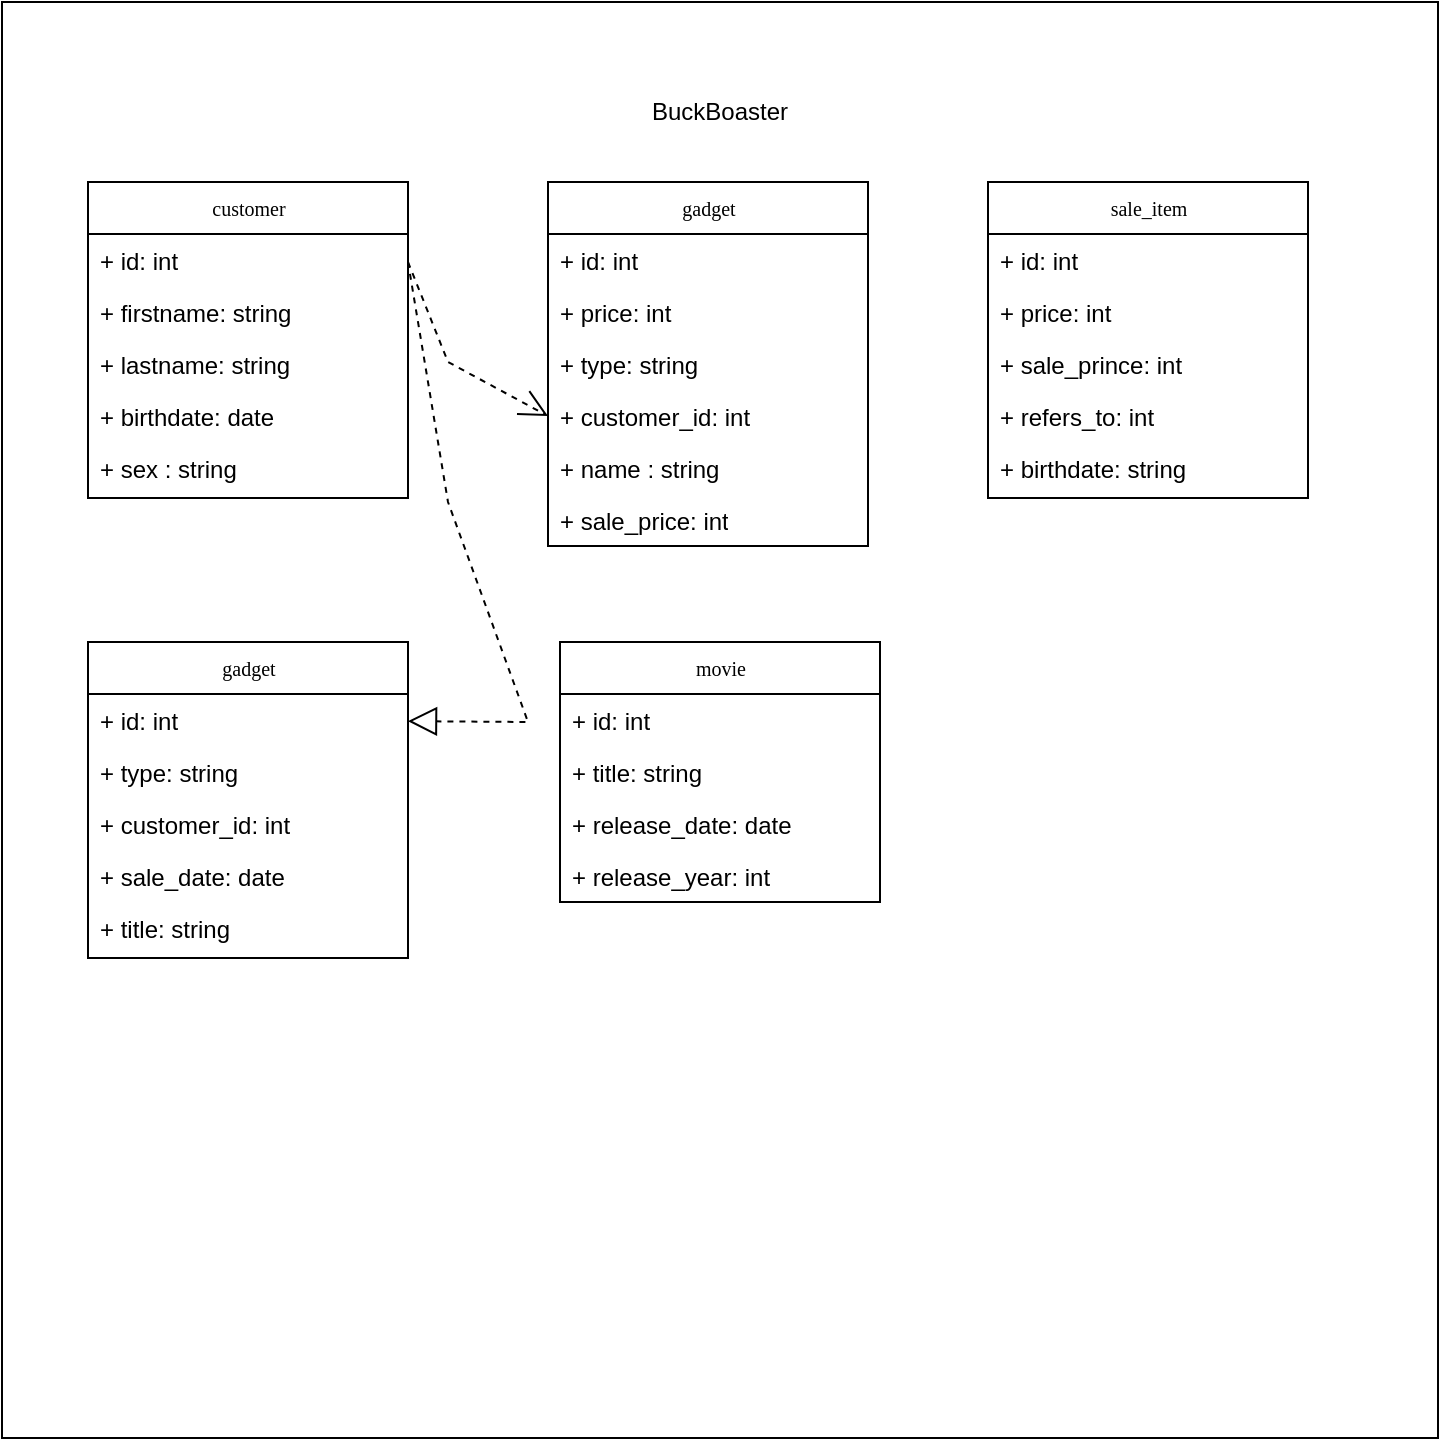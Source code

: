 <mxfile version="21.0.10" type="device"><diagram name="Page-1" id="c4acf3e9-155e-7222-9cf6-157b1a14988f"><mxGraphModel dx="1399" dy="746" grid="1" gridSize="10" guides="1" tooltips="1" connect="1" arrows="1" fold="1" page="1" pageScale="1" pageWidth="850" pageHeight="1100" background="none" math="0" shadow="0"><root><mxCell id="0"/><mxCell id="1" parent="0"/><mxCell id="f-GRPvfMUdxl_I33RB33-9" value="" style="whiteSpace=wrap;html=1;aspect=fixed;" parent="1" vertex="1"><mxGeometry x="37" y="40" width="718" height="718" as="geometry"/></mxCell><mxCell id="f-GRPvfMUdxl_I33RB33-3" value="customer" style="swimlane;html=1;fontStyle=0;childLayout=stackLayout;horizontal=1;startSize=26;fillColor=none;horizontalStack=0;resizeParent=1;resizeLast=0;collapsible=1;marginBottom=0;swimlaneFillColor=#ffffff;rounded=0;shadow=0;comic=0;labelBackgroundColor=none;strokeWidth=1;fontFamily=Verdana;fontSize=10;align=center;" parent="1" vertex="1"><mxGeometry x="80" y="130" width="160" height="158" as="geometry"/></mxCell><mxCell id="f-GRPvfMUdxl_I33RB33-4" value="+ id: int" style="text;html=1;strokeColor=none;fillColor=none;align=left;verticalAlign=top;spacingLeft=4;spacingRight=4;whiteSpace=wrap;overflow=hidden;rotatable=0;points=[[0,0.5],[1,0.5]];portConstraint=eastwest;" parent="f-GRPvfMUdxl_I33RB33-3" vertex="1"><mxGeometry y="26" width="160" height="26" as="geometry"/></mxCell><mxCell id="f-GRPvfMUdxl_I33RB33-19" value="" style="endArrow=open;endSize=12;dashed=1;html=1;rounded=0;" parent="f-GRPvfMUdxl_I33RB33-3" target="f-GRPvfMUdxl_I33RB33-14" edge="1"><mxGeometry width="160" relative="1" as="geometry"><mxPoint x="160" y="40" as="sourcePoint"/><mxPoint x="320" y="40" as="targetPoint"/><Array as="points"><mxPoint x="180" y="90"/><mxPoint x="230" y="117"/></Array></mxGeometry></mxCell><mxCell id="f-GRPvfMUdxl_I33RB33-5" value="+ firstname: string" style="text;html=1;strokeColor=none;fillColor=none;align=left;verticalAlign=top;spacingLeft=4;spacingRight=4;whiteSpace=wrap;overflow=hidden;rotatable=0;points=[[0,0.5],[1,0.5]];portConstraint=eastwest;" parent="f-GRPvfMUdxl_I33RB33-3" vertex="1"><mxGeometry y="52" width="160" height="26" as="geometry"/></mxCell><mxCell id="f-GRPvfMUdxl_I33RB33-6" value="+ lastname: string" style="text;html=1;strokeColor=none;fillColor=none;align=left;verticalAlign=top;spacingLeft=4;spacingRight=4;whiteSpace=wrap;overflow=hidden;rotatable=0;points=[[0,0.5],[1,0.5]];portConstraint=eastwest;" parent="f-GRPvfMUdxl_I33RB33-3" vertex="1"><mxGeometry y="78" width="160" height="26" as="geometry"/></mxCell><mxCell id="f-GRPvfMUdxl_I33RB33-7" value="+ birthdate: date" style="text;html=1;strokeColor=none;fillColor=none;align=left;verticalAlign=top;spacingLeft=4;spacingRight=4;whiteSpace=wrap;overflow=hidden;rotatable=0;points=[[0,0.5],[1,0.5]];portConstraint=eastwest;" parent="f-GRPvfMUdxl_I33RB33-3" vertex="1"><mxGeometry y="104" width="160" height="26" as="geometry"/></mxCell><mxCell id="f-GRPvfMUdxl_I33RB33-8" value="+ sex : string" style="text;html=1;strokeColor=none;fillColor=none;align=left;verticalAlign=top;spacingLeft=4;spacingRight=4;whiteSpace=wrap;overflow=hidden;rotatable=0;points=[[0,0.5],[1,0.5]];portConstraint=eastwest;" parent="f-GRPvfMUdxl_I33RB33-3" vertex="1"><mxGeometry y="130" width="160" height="26" as="geometry"/></mxCell><mxCell id="f-GRPvfMUdxl_I33RB33-10" value="gadget" style="swimlane;html=1;fontStyle=0;childLayout=stackLayout;horizontal=1;startSize=26;fillColor=none;horizontalStack=0;resizeParent=1;resizeLast=0;collapsible=1;marginBottom=0;swimlaneFillColor=#ffffff;rounded=0;shadow=0;comic=0;labelBackgroundColor=none;strokeWidth=1;fontFamily=Verdana;fontSize=10;align=center;" parent="1" vertex="1"><mxGeometry x="310" y="130" width="160" height="182" as="geometry"/></mxCell><mxCell id="f-GRPvfMUdxl_I33RB33-11" value="+ id: int" style="text;html=1;strokeColor=none;fillColor=none;align=left;verticalAlign=top;spacingLeft=4;spacingRight=4;whiteSpace=wrap;overflow=hidden;rotatable=0;points=[[0,0.5],[1,0.5]];portConstraint=eastwest;" parent="f-GRPvfMUdxl_I33RB33-10" vertex="1"><mxGeometry y="26" width="160" height="26" as="geometry"/></mxCell><mxCell id="f-GRPvfMUdxl_I33RB33-12" value="+ price: int" style="text;html=1;strokeColor=none;fillColor=none;align=left;verticalAlign=top;spacingLeft=4;spacingRight=4;whiteSpace=wrap;overflow=hidden;rotatable=0;points=[[0,0.5],[1,0.5]];portConstraint=eastwest;" parent="f-GRPvfMUdxl_I33RB33-10" vertex="1"><mxGeometry y="52" width="160" height="26" as="geometry"/></mxCell><mxCell id="f-GRPvfMUdxl_I33RB33-13" value="+ type: string" style="text;html=1;strokeColor=none;fillColor=none;align=left;verticalAlign=top;spacingLeft=4;spacingRight=4;whiteSpace=wrap;overflow=hidden;rotatable=0;points=[[0,0.5],[1,0.5]];portConstraint=eastwest;" parent="f-GRPvfMUdxl_I33RB33-10" vertex="1"><mxGeometry y="78" width="160" height="26" as="geometry"/></mxCell><mxCell id="f-GRPvfMUdxl_I33RB33-14" value="+ customer_id: int" style="text;html=1;strokeColor=none;fillColor=none;align=left;verticalAlign=top;spacingLeft=4;spacingRight=4;whiteSpace=wrap;overflow=hidden;rotatable=0;points=[[0,0.5],[1,0.5]];portConstraint=eastwest;" parent="f-GRPvfMUdxl_I33RB33-10" vertex="1"><mxGeometry y="104" width="160" height="26" as="geometry"/></mxCell><mxCell id="f-GRPvfMUdxl_I33RB33-15" value="+ name : string" style="text;html=1;strokeColor=none;fillColor=none;align=left;verticalAlign=top;spacingLeft=4;spacingRight=4;whiteSpace=wrap;overflow=hidden;rotatable=0;points=[[0,0.5],[1,0.5]];portConstraint=eastwest;" parent="f-GRPvfMUdxl_I33RB33-10" vertex="1"><mxGeometry y="130" width="160" height="26" as="geometry"/></mxCell><mxCell id="f-GRPvfMUdxl_I33RB33-27" value="+ sale_price: int" style="text;html=1;strokeColor=none;fillColor=none;align=left;verticalAlign=top;spacingLeft=4;spacingRight=4;whiteSpace=wrap;overflow=hidden;rotatable=0;points=[[0,0.5],[1,0.5]];portConstraint=eastwest;" parent="f-GRPvfMUdxl_I33RB33-10" vertex="1"><mxGeometry y="156" width="160" height="26" as="geometry"/></mxCell><mxCell id="f-GRPvfMUdxl_I33RB33-16" value="BuckBoaster" style="text;html=1;strokeColor=none;fillColor=none;align=center;verticalAlign=middle;whiteSpace=wrap;rounded=0;" parent="1" vertex="1"><mxGeometry x="366" y="80" width="60" height="30" as="geometry"/></mxCell><mxCell id="f-GRPvfMUdxl_I33RB33-20" value="sale_item" style="swimlane;html=1;fontStyle=0;childLayout=stackLayout;horizontal=1;startSize=26;fillColor=none;horizontalStack=0;resizeParent=1;resizeLast=0;collapsible=1;marginBottom=0;swimlaneFillColor=#ffffff;rounded=0;shadow=0;comic=0;labelBackgroundColor=none;strokeWidth=1;fontFamily=Verdana;fontSize=10;align=center;" parent="1" vertex="1"><mxGeometry x="530" y="130" width="160" height="158" as="geometry"/></mxCell><mxCell id="f-GRPvfMUdxl_I33RB33-21" value="+ id: int" style="text;html=1;strokeColor=none;fillColor=none;align=left;verticalAlign=top;spacingLeft=4;spacingRight=4;whiteSpace=wrap;overflow=hidden;rotatable=0;points=[[0,0.5],[1,0.5]];portConstraint=eastwest;" parent="f-GRPvfMUdxl_I33RB33-20" vertex="1"><mxGeometry y="26" width="160" height="26" as="geometry"/></mxCell><mxCell id="f-GRPvfMUdxl_I33RB33-23" value="+ price: int" style="text;html=1;strokeColor=none;fillColor=none;align=left;verticalAlign=top;spacingLeft=4;spacingRight=4;whiteSpace=wrap;overflow=hidden;rotatable=0;points=[[0,0.5],[1,0.5]];portConstraint=eastwest;" parent="f-GRPvfMUdxl_I33RB33-20" vertex="1"><mxGeometry y="52" width="160" height="26" as="geometry"/></mxCell><mxCell id="f-GRPvfMUdxl_I33RB33-26" value="+ sale_prince: int" style="text;html=1;strokeColor=none;fillColor=none;align=left;verticalAlign=top;spacingLeft=4;spacingRight=4;whiteSpace=wrap;overflow=hidden;rotatable=0;points=[[0,0.5],[1,0.5]];portConstraint=eastwest;" parent="f-GRPvfMUdxl_I33RB33-20" vertex="1"><mxGeometry y="78" width="160" height="26" as="geometry"/></mxCell><mxCell id="f-GRPvfMUdxl_I33RB33-24" value="+ refers_to: int" style="text;html=1;strokeColor=none;fillColor=none;align=left;verticalAlign=top;spacingLeft=4;spacingRight=4;whiteSpace=wrap;overflow=hidden;rotatable=0;points=[[0,0.5],[1,0.5]];portConstraint=eastwest;" parent="f-GRPvfMUdxl_I33RB33-20" vertex="1"><mxGeometry y="104" width="160" height="26" as="geometry"/></mxCell><mxCell id="f-GRPvfMUdxl_I33RB33-25" value="+ birthdate: string" style="text;html=1;strokeColor=none;fillColor=none;align=left;verticalAlign=top;spacingLeft=4;spacingRight=4;whiteSpace=wrap;overflow=hidden;rotatable=0;points=[[0,0.5],[1,0.5]];portConstraint=eastwest;" parent="f-GRPvfMUdxl_I33RB33-20" vertex="1"><mxGeometry y="130" width="160" height="26" as="geometry"/></mxCell><mxCell id="ZpfUNdvxAAHbH3EMbsVn-1" value="gadget" style="swimlane;html=1;fontStyle=0;childLayout=stackLayout;horizontal=1;startSize=26;fillColor=none;horizontalStack=0;resizeParent=1;resizeLast=0;collapsible=1;marginBottom=0;swimlaneFillColor=#ffffff;rounded=0;shadow=0;comic=0;labelBackgroundColor=none;strokeWidth=1;fontFamily=Verdana;fontSize=10;align=center;" vertex="1" parent="1"><mxGeometry x="80" y="360" width="160" height="158" as="geometry"/></mxCell><mxCell id="ZpfUNdvxAAHbH3EMbsVn-2" value="+ id: int" style="text;html=1;strokeColor=none;fillColor=none;align=left;verticalAlign=top;spacingLeft=4;spacingRight=4;whiteSpace=wrap;overflow=hidden;rotatable=0;points=[[0,0.5],[1,0.5]];portConstraint=eastwest;" vertex="1" parent="ZpfUNdvxAAHbH3EMbsVn-1"><mxGeometry y="26" width="160" height="26" as="geometry"/></mxCell><mxCell id="ZpfUNdvxAAHbH3EMbsVn-4" value="+ type: string" style="text;html=1;strokeColor=none;fillColor=none;align=left;verticalAlign=top;spacingLeft=4;spacingRight=4;whiteSpace=wrap;overflow=hidden;rotatable=0;points=[[0,0.5],[1,0.5]];portConstraint=eastwest;" vertex="1" parent="ZpfUNdvxAAHbH3EMbsVn-1"><mxGeometry y="52" width="160" height="26" as="geometry"/></mxCell><mxCell id="ZpfUNdvxAAHbH3EMbsVn-5" value="+ customer_id: int" style="text;html=1;strokeColor=none;fillColor=none;align=left;verticalAlign=top;spacingLeft=4;spacingRight=4;whiteSpace=wrap;overflow=hidden;rotatable=0;points=[[0,0.5],[1,0.5]];portConstraint=eastwest;" vertex="1" parent="ZpfUNdvxAAHbH3EMbsVn-1"><mxGeometry y="78" width="160" height="26" as="geometry"/></mxCell><mxCell id="ZpfUNdvxAAHbH3EMbsVn-6" value="+ sale_date: date" style="text;html=1;strokeColor=none;fillColor=none;align=left;verticalAlign=top;spacingLeft=4;spacingRight=4;whiteSpace=wrap;overflow=hidden;rotatable=0;points=[[0,0.5],[1,0.5]];portConstraint=eastwest;" vertex="1" parent="ZpfUNdvxAAHbH3EMbsVn-1"><mxGeometry y="104" width="160" height="26" as="geometry"/></mxCell><mxCell id="ZpfUNdvxAAHbH3EMbsVn-7" value="+ title: string" style="text;html=1;strokeColor=none;fillColor=none;align=left;verticalAlign=top;spacingLeft=4;spacingRight=4;whiteSpace=wrap;overflow=hidden;rotatable=0;points=[[0,0.5],[1,0.5]];portConstraint=eastwest;" vertex="1" parent="ZpfUNdvxAAHbH3EMbsVn-1"><mxGeometry y="130" width="160" height="26" as="geometry"/></mxCell><mxCell id="ZpfUNdvxAAHbH3EMbsVn-8" value="" style="endArrow=block;dashed=1;endFill=0;endSize=12;html=1;rounded=0;" edge="1" parent="1" target="ZpfUNdvxAAHbH3EMbsVn-2"><mxGeometry width="160" relative="1" as="geometry"><mxPoint x="240" y="170" as="sourcePoint"/><mxPoint x="400" y="170" as="targetPoint"/><Array as="points"><mxPoint x="260" y="290"/><mxPoint x="300" y="400"/></Array></mxGeometry></mxCell><mxCell id="ZpfUNdvxAAHbH3EMbsVn-9" value="movie" style="swimlane;html=1;fontStyle=0;childLayout=stackLayout;horizontal=1;startSize=26;fillColor=none;horizontalStack=0;resizeParent=1;resizeLast=0;collapsible=1;marginBottom=0;swimlaneFillColor=#ffffff;rounded=0;shadow=0;comic=0;labelBackgroundColor=none;strokeWidth=1;fontFamily=Verdana;fontSize=10;align=center;" vertex="1" parent="1"><mxGeometry x="316" y="360" width="160" height="130" as="geometry"/></mxCell><mxCell id="ZpfUNdvxAAHbH3EMbsVn-10" value="+ id: int" style="text;html=1;strokeColor=none;fillColor=none;align=left;verticalAlign=top;spacingLeft=4;spacingRight=4;whiteSpace=wrap;overflow=hidden;rotatable=0;points=[[0,0.5],[1,0.5]];portConstraint=eastwest;" vertex="1" parent="ZpfUNdvxAAHbH3EMbsVn-9"><mxGeometry y="26" width="160" height="26" as="geometry"/></mxCell><mxCell id="ZpfUNdvxAAHbH3EMbsVn-11" value="+ title: string" style="text;html=1;strokeColor=none;fillColor=none;align=left;verticalAlign=top;spacingLeft=4;spacingRight=4;whiteSpace=wrap;overflow=hidden;rotatable=0;points=[[0,0.5],[1,0.5]];portConstraint=eastwest;" vertex="1" parent="ZpfUNdvxAAHbH3EMbsVn-9"><mxGeometry y="52" width="160" height="26" as="geometry"/></mxCell><mxCell id="ZpfUNdvxAAHbH3EMbsVn-12" value="+ release_date: date" style="text;html=1;strokeColor=none;fillColor=none;align=left;verticalAlign=top;spacingLeft=4;spacingRight=4;whiteSpace=wrap;overflow=hidden;rotatable=0;points=[[0,0.5],[1,0.5]];portConstraint=eastwest;" vertex="1" parent="ZpfUNdvxAAHbH3EMbsVn-9"><mxGeometry y="78" width="160" height="26" as="geometry"/></mxCell><mxCell id="ZpfUNdvxAAHbH3EMbsVn-15" value="+ release_year: int" style="text;html=1;strokeColor=none;fillColor=none;align=left;verticalAlign=top;spacingLeft=4;spacingRight=4;whiteSpace=wrap;overflow=hidden;rotatable=0;points=[[0,0.5],[1,0.5]];portConstraint=eastwest;" vertex="1" parent="ZpfUNdvxAAHbH3EMbsVn-9"><mxGeometry y="104" width="160" height="26" as="geometry"/></mxCell></root></mxGraphModel></diagram></mxfile>